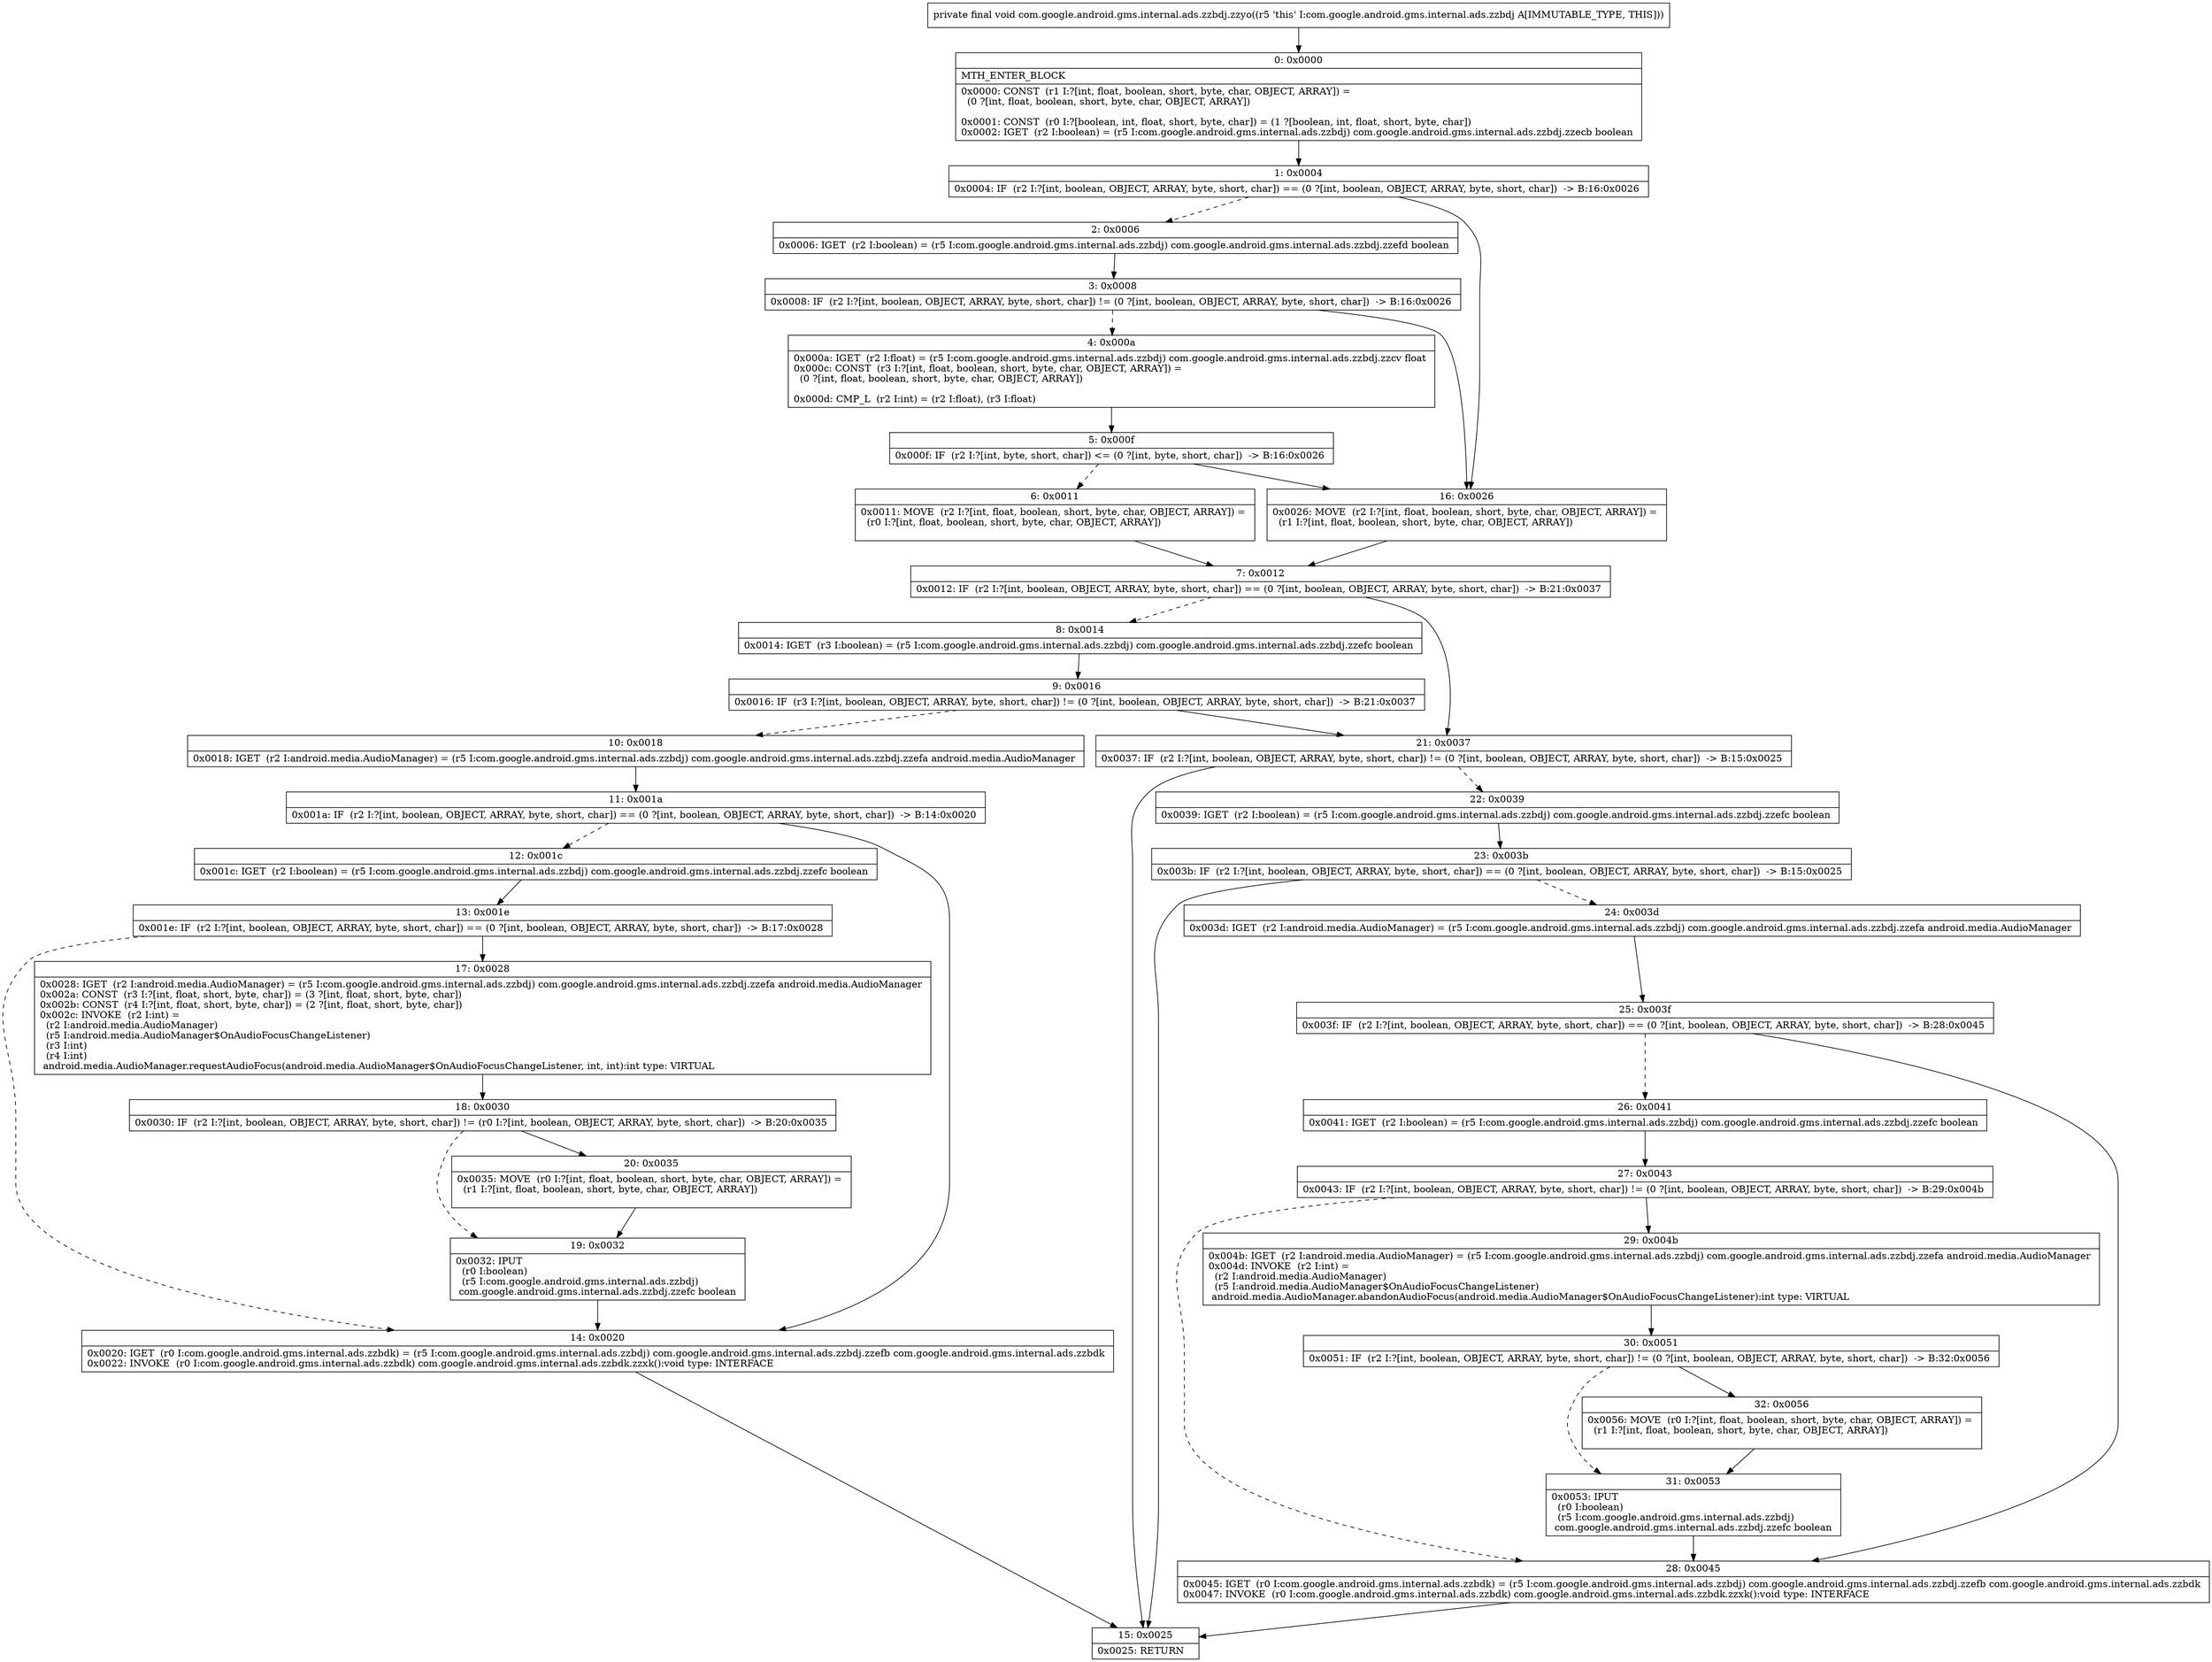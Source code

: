digraph "CFG forcom.google.android.gms.internal.ads.zzbdj.zzyo()V" {
Node_0 [shape=record,label="{0\:\ 0x0000|MTH_ENTER_BLOCK\l|0x0000: CONST  (r1 I:?[int, float, boolean, short, byte, char, OBJECT, ARRAY]) = \l  (0 ?[int, float, boolean, short, byte, char, OBJECT, ARRAY])\l \l0x0001: CONST  (r0 I:?[boolean, int, float, short, byte, char]) = (1 ?[boolean, int, float, short, byte, char]) \l0x0002: IGET  (r2 I:boolean) = (r5 I:com.google.android.gms.internal.ads.zzbdj) com.google.android.gms.internal.ads.zzbdj.zzecb boolean \l}"];
Node_1 [shape=record,label="{1\:\ 0x0004|0x0004: IF  (r2 I:?[int, boolean, OBJECT, ARRAY, byte, short, char]) == (0 ?[int, boolean, OBJECT, ARRAY, byte, short, char])  \-\> B:16:0x0026 \l}"];
Node_2 [shape=record,label="{2\:\ 0x0006|0x0006: IGET  (r2 I:boolean) = (r5 I:com.google.android.gms.internal.ads.zzbdj) com.google.android.gms.internal.ads.zzbdj.zzefd boolean \l}"];
Node_3 [shape=record,label="{3\:\ 0x0008|0x0008: IF  (r2 I:?[int, boolean, OBJECT, ARRAY, byte, short, char]) != (0 ?[int, boolean, OBJECT, ARRAY, byte, short, char])  \-\> B:16:0x0026 \l}"];
Node_4 [shape=record,label="{4\:\ 0x000a|0x000a: IGET  (r2 I:float) = (r5 I:com.google.android.gms.internal.ads.zzbdj) com.google.android.gms.internal.ads.zzbdj.zzcv float \l0x000c: CONST  (r3 I:?[int, float, boolean, short, byte, char, OBJECT, ARRAY]) = \l  (0 ?[int, float, boolean, short, byte, char, OBJECT, ARRAY])\l \l0x000d: CMP_L  (r2 I:int) = (r2 I:float), (r3 I:float) \l}"];
Node_5 [shape=record,label="{5\:\ 0x000f|0x000f: IF  (r2 I:?[int, byte, short, char]) \<= (0 ?[int, byte, short, char])  \-\> B:16:0x0026 \l}"];
Node_6 [shape=record,label="{6\:\ 0x0011|0x0011: MOVE  (r2 I:?[int, float, boolean, short, byte, char, OBJECT, ARRAY]) = \l  (r0 I:?[int, float, boolean, short, byte, char, OBJECT, ARRAY])\l \l}"];
Node_7 [shape=record,label="{7\:\ 0x0012|0x0012: IF  (r2 I:?[int, boolean, OBJECT, ARRAY, byte, short, char]) == (0 ?[int, boolean, OBJECT, ARRAY, byte, short, char])  \-\> B:21:0x0037 \l}"];
Node_8 [shape=record,label="{8\:\ 0x0014|0x0014: IGET  (r3 I:boolean) = (r5 I:com.google.android.gms.internal.ads.zzbdj) com.google.android.gms.internal.ads.zzbdj.zzefc boolean \l}"];
Node_9 [shape=record,label="{9\:\ 0x0016|0x0016: IF  (r3 I:?[int, boolean, OBJECT, ARRAY, byte, short, char]) != (0 ?[int, boolean, OBJECT, ARRAY, byte, short, char])  \-\> B:21:0x0037 \l}"];
Node_10 [shape=record,label="{10\:\ 0x0018|0x0018: IGET  (r2 I:android.media.AudioManager) = (r5 I:com.google.android.gms.internal.ads.zzbdj) com.google.android.gms.internal.ads.zzbdj.zzefa android.media.AudioManager \l}"];
Node_11 [shape=record,label="{11\:\ 0x001a|0x001a: IF  (r2 I:?[int, boolean, OBJECT, ARRAY, byte, short, char]) == (0 ?[int, boolean, OBJECT, ARRAY, byte, short, char])  \-\> B:14:0x0020 \l}"];
Node_12 [shape=record,label="{12\:\ 0x001c|0x001c: IGET  (r2 I:boolean) = (r5 I:com.google.android.gms.internal.ads.zzbdj) com.google.android.gms.internal.ads.zzbdj.zzefc boolean \l}"];
Node_13 [shape=record,label="{13\:\ 0x001e|0x001e: IF  (r2 I:?[int, boolean, OBJECT, ARRAY, byte, short, char]) == (0 ?[int, boolean, OBJECT, ARRAY, byte, short, char])  \-\> B:17:0x0028 \l}"];
Node_14 [shape=record,label="{14\:\ 0x0020|0x0020: IGET  (r0 I:com.google.android.gms.internal.ads.zzbdk) = (r5 I:com.google.android.gms.internal.ads.zzbdj) com.google.android.gms.internal.ads.zzbdj.zzefb com.google.android.gms.internal.ads.zzbdk \l0x0022: INVOKE  (r0 I:com.google.android.gms.internal.ads.zzbdk) com.google.android.gms.internal.ads.zzbdk.zzxk():void type: INTERFACE \l}"];
Node_15 [shape=record,label="{15\:\ 0x0025|0x0025: RETURN   \l}"];
Node_16 [shape=record,label="{16\:\ 0x0026|0x0026: MOVE  (r2 I:?[int, float, boolean, short, byte, char, OBJECT, ARRAY]) = \l  (r1 I:?[int, float, boolean, short, byte, char, OBJECT, ARRAY])\l \l}"];
Node_17 [shape=record,label="{17\:\ 0x0028|0x0028: IGET  (r2 I:android.media.AudioManager) = (r5 I:com.google.android.gms.internal.ads.zzbdj) com.google.android.gms.internal.ads.zzbdj.zzefa android.media.AudioManager \l0x002a: CONST  (r3 I:?[int, float, short, byte, char]) = (3 ?[int, float, short, byte, char]) \l0x002b: CONST  (r4 I:?[int, float, short, byte, char]) = (2 ?[int, float, short, byte, char]) \l0x002c: INVOKE  (r2 I:int) = \l  (r2 I:android.media.AudioManager)\l  (r5 I:android.media.AudioManager$OnAudioFocusChangeListener)\l  (r3 I:int)\l  (r4 I:int)\l android.media.AudioManager.requestAudioFocus(android.media.AudioManager$OnAudioFocusChangeListener, int, int):int type: VIRTUAL \l}"];
Node_18 [shape=record,label="{18\:\ 0x0030|0x0030: IF  (r2 I:?[int, boolean, OBJECT, ARRAY, byte, short, char]) != (r0 I:?[int, boolean, OBJECT, ARRAY, byte, short, char])  \-\> B:20:0x0035 \l}"];
Node_19 [shape=record,label="{19\:\ 0x0032|0x0032: IPUT  \l  (r0 I:boolean)\l  (r5 I:com.google.android.gms.internal.ads.zzbdj)\l com.google.android.gms.internal.ads.zzbdj.zzefc boolean \l}"];
Node_20 [shape=record,label="{20\:\ 0x0035|0x0035: MOVE  (r0 I:?[int, float, boolean, short, byte, char, OBJECT, ARRAY]) = \l  (r1 I:?[int, float, boolean, short, byte, char, OBJECT, ARRAY])\l \l}"];
Node_21 [shape=record,label="{21\:\ 0x0037|0x0037: IF  (r2 I:?[int, boolean, OBJECT, ARRAY, byte, short, char]) != (0 ?[int, boolean, OBJECT, ARRAY, byte, short, char])  \-\> B:15:0x0025 \l}"];
Node_22 [shape=record,label="{22\:\ 0x0039|0x0039: IGET  (r2 I:boolean) = (r5 I:com.google.android.gms.internal.ads.zzbdj) com.google.android.gms.internal.ads.zzbdj.zzefc boolean \l}"];
Node_23 [shape=record,label="{23\:\ 0x003b|0x003b: IF  (r2 I:?[int, boolean, OBJECT, ARRAY, byte, short, char]) == (0 ?[int, boolean, OBJECT, ARRAY, byte, short, char])  \-\> B:15:0x0025 \l}"];
Node_24 [shape=record,label="{24\:\ 0x003d|0x003d: IGET  (r2 I:android.media.AudioManager) = (r5 I:com.google.android.gms.internal.ads.zzbdj) com.google.android.gms.internal.ads.zzbdj.zzefa android.media.AudioManager \l}"];
Node_25 [shape=record,label="{25\:\ 0x003f|0x003f: IF  (r2 I:?[int, boolean, OBJECT, ARRAY, byte, short, char]) == (0 ?[int, boolean, OBJECT, ARRAY, byte, short, char])  \-\> B:28:0x0045 \l}"];
Node_26 [shape=record,label="{26\:\ 0x0041|0x0041: IGET  (r2 I:boolean) = (r5 I:com.google.android.gms.internal.ads.zzbdj) com.google.android.gms.internal.ads.zzbdj.zzefc boolean \l}"];
Node_27 [shape=record,label="{27\:\ 0x0043|0x0043: IF  (r2 I:?[int, boolean, OBJECT, ARRAY, byte, short, char]) != (0 ?[int, boolean, OBJECT, ARRAY, byte, short, char])  \-\> B:29:0x004b \l}"];
Node_28 [shape=record,label="{28\:\ 0x0045|0x0045: IGET  (r0 I:com.google.android.gms.internal.ads.zzbdk) = (r5 I:com.google.android.gms.internal.ads.zzbdj) com.google.android.gms.internal.ads.zzbdj.zzefb com.google.android.gms.internal.ads.zzbdk \l0x0047: INVOKE  (r0 I:com.google.android.gms.internal.ads.zzbdk) com.google.android.gms.internal.ads.zzbdk.zzxk():void type: INTERFACE \l}"];
Node_29 [shape=record,label="{29\:\ 0x004b|0x004b: IGET  (r2 I:android.media.AudioManager) = (r5 I:com.google.android.gms.internal.ads.zzbdj) com.google.android.gms.internal.ads.zzbdj.zzefa android.media.AudioManager \l0x004d: INVOKE  (r2 I:int) = \l  (r2 I:android.media.AudioManager)\l  (r5 I:android.media.AudioManager$OnAudioFocusChangeListener)\l android.media.AudioManager.abandonAudioFocus(android.media.AudioManager$OnAudioFocusChangeListener):int type: VIRTUAL \l}"];
Node_30 [shape=record,label="{30\:\ 0x0051|0x0051: IF  (r2 I:?[int, boolean, OBJECT, ARRAY, byte, short, char]) != (0 ?[int, boolean, OBJECT, ARRAY, byte, short, char])  \-\> B:32:0x0056 \l}"];
Node_31 [shape=record,label="{31\:\ 0x0053|0x0053: IPUT  \l  (r0 I:boolean)\l  (r5 I:com.google.android.gms.internal.ads.zzbdj)\l com.google.android.gms.internal.ads.zzbdj.zzefc boolean \l}"];
Node_32 [shape=record,label="{32\:\ 0x0056|0x0056: MOVE  (r0 I:?[int, float, boolean, short, byte, char, OBJECT, ARRAY]) = \l  (r1 I:?[int, float, boolean, short, byte, char, OBJECT, ARRAY])\l \l}"];
MethodNode[shape=record,label="{private final void com.google.android.gms.internal.ads.zzbdj.zzyo((r5 'this' I:com.google.android.gms.internal.ads.zzbdj A[IMMUTABLE_TYPE, THIS])) }"];
MethodNode -> Node_0;
Node_0 -> Node_1;
Node_1 -> Node_2[style=dashed];
Node_1 -> Node_16;
Node_2 -> Node_3;
Node_3 -> Node_4[style=dashed];
Node_3 -> Node_16;
Node_4 -> Node_5;
Node_5 -> Node_6[style=dashed];
Node_5 -> Node_16;
Node_6 -> Node_7;
Node_7 -> Node_8[style=dashed];
Node_7 -> Node_21;
Node_8 -> Node_9;
Node_9 -> Node_10[style=dashed];
Node_9 -> Node_21;
Node_10 -> Node_11;
Node_11 -> Node_12[style=dashed];
Node_11 -> Node_14;
Node_12 -> Node_13;
Node_13 -> Node_14[style=dashed];
Node_13 -> Node_17;
Node_14 -> Node_15;
Node_16 -> Node_7;
Node_17 -> Node_18;
Node_18 -> Node_19[style=dashed];
Node_18 -> Node_20;
Node_19 -> Node_14;
Node_20 -> Node_19;
Node_21 -> Node_15;
Node_21 -> Node_22[style=dashed];
Node_22 -> Node_23;
Node_23 -> Node_15;
Node_23 -> Node_24[style=dashed];
Node_24 -> Node_25;
Node_25 -> Node_26[style=dashed];
Node_25 -> Node_28;
Node_26 -> Node_27;
Node_27 -> Node_28[style=dashed];
Node_27 -> Node_29;
Node_28 -> Node_15;
Node_29 -> Node_30;
Node_30 -> Node_31[style=dashed];
Node_30 -> Node_32;
Node_31 -> Node_28;
Node_32 -> Node_31;
}

